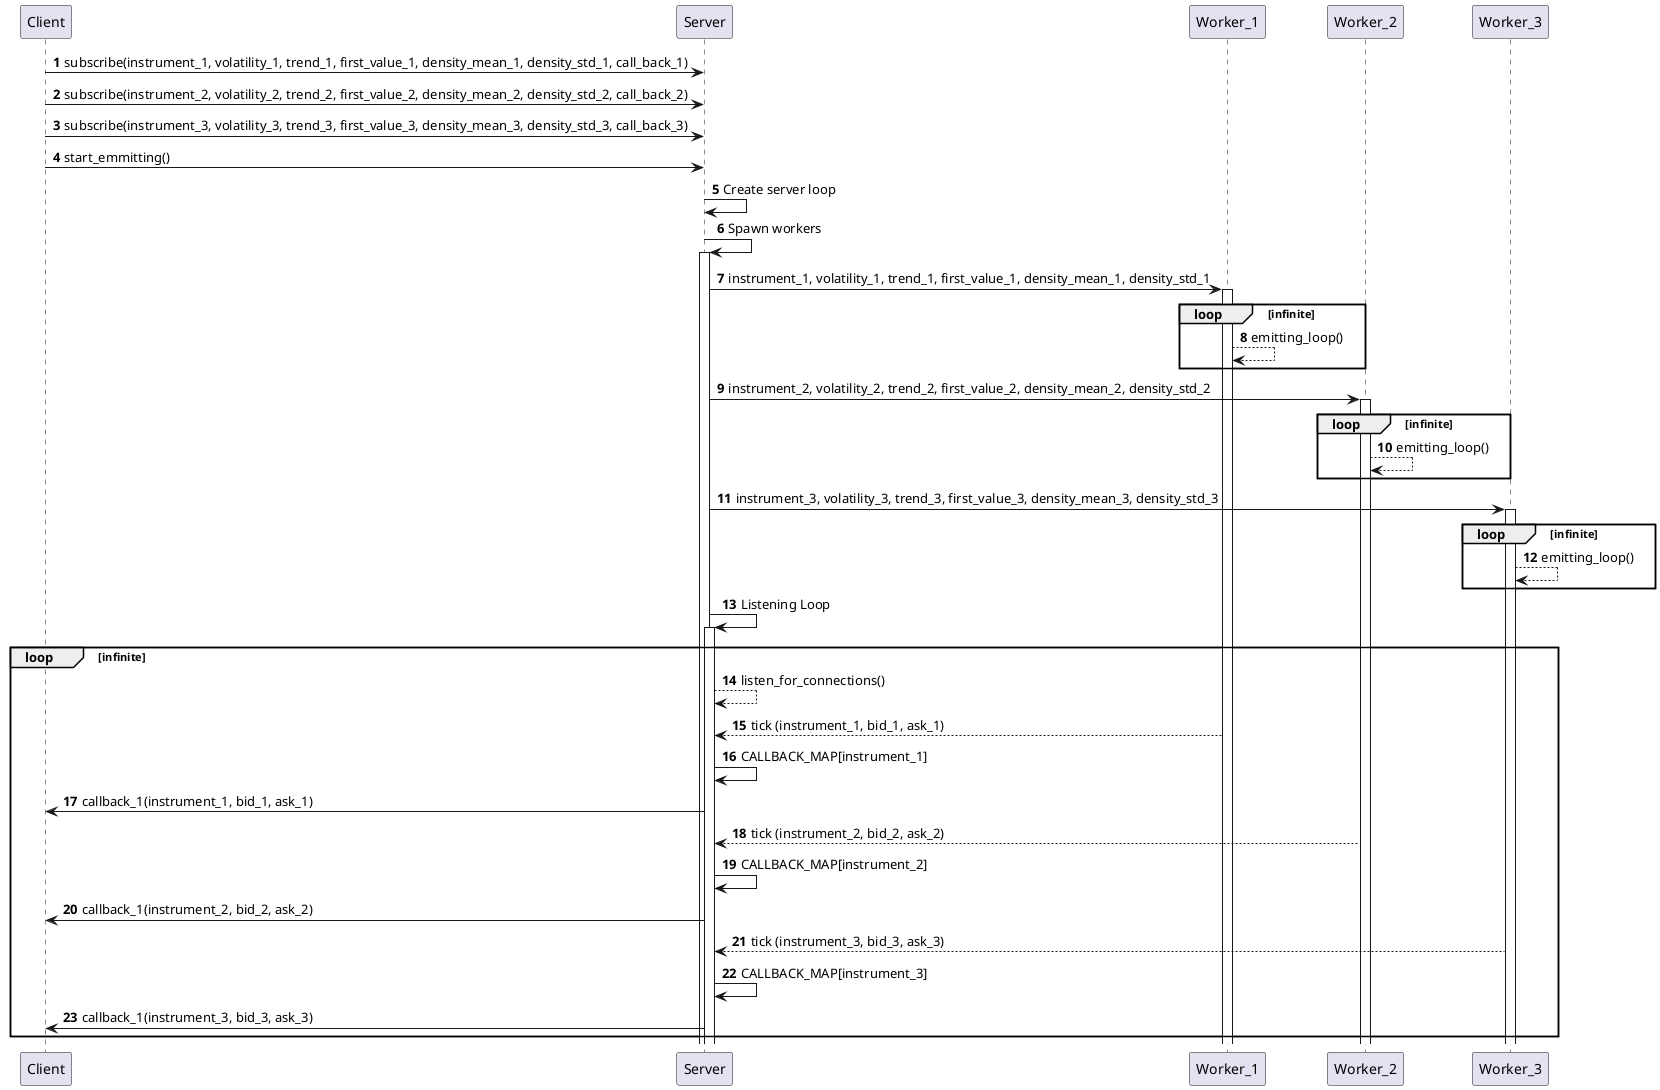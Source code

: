@startuml
'https://plantuml.com/sequence-diagram

autonumber

Client -> Server: subscribe(instrument_1, volatility_1, trend_1, first_value_1, density_mean_1, density_std_1, call_back_1)
Client -> Server: subscribe(instrument_2, volatility_2, trend_2, first_value_2, density_mean_2, density_std_2, call_back_2)
Client -> Server: subscribe(instrument_3, volatility_3, trend_3, first_value_3, density_mean_3, density_std_3, call_back_3)
Client -> Server: start_emmitting()
Server -> Server: Create server loop
Server -> Server: Spawn workers
activate Server
Server -> Worker_1: instrument_1, volatility_1, trend_1, first_value_1, density_mean_1, density_std_1
activate Worker_1
    loop infinite
    Worker_1 --> Worker_1: emitting_loop()
    end


Server -> Worker_2: instrument_2, volatility_2, trend_2, first_value_2, density_mean_2, density_std_2

activate Worker_2
    loop infinite
    Worker_2 --> Worker_2: emitting_loop()
    end

Server -> Worker_3: instrument_3, volatility_3, trend_3, first_value_3, density_mean_3, density_std_3

activate Worker_3
    loop infinite
    Worker_3 --> Worker_3: emitting_loop()
    end

Server -> Server: Listening Loop
activate Server

loop infinite
Server --> Server: listen_for_connections()
Worker_1 --> Server: tick (instrument_1, bid_1, ask_1)
Server -> Server:  CALLBACK_MAP[instrument_1]
Server -> Client: callback_1(instrument_1, bid_1, ask_1)

Worker_2 --> Server: tick (instrument_2, bid_2, ask_2)
Server -> Server:  CALLBACK_MAP[instrument_2]
Server -> Client: callback_1(instrument_2, bid_2, ask_2)

Worker_3 --> Server: tick (instrument_3, bid_3, ask_3)
Server -> Server:  CALLBACK_MAP[instrument_3]
Server -> Client: callback_1(instrument_3, bid_3, ask_3)
end

@enduml